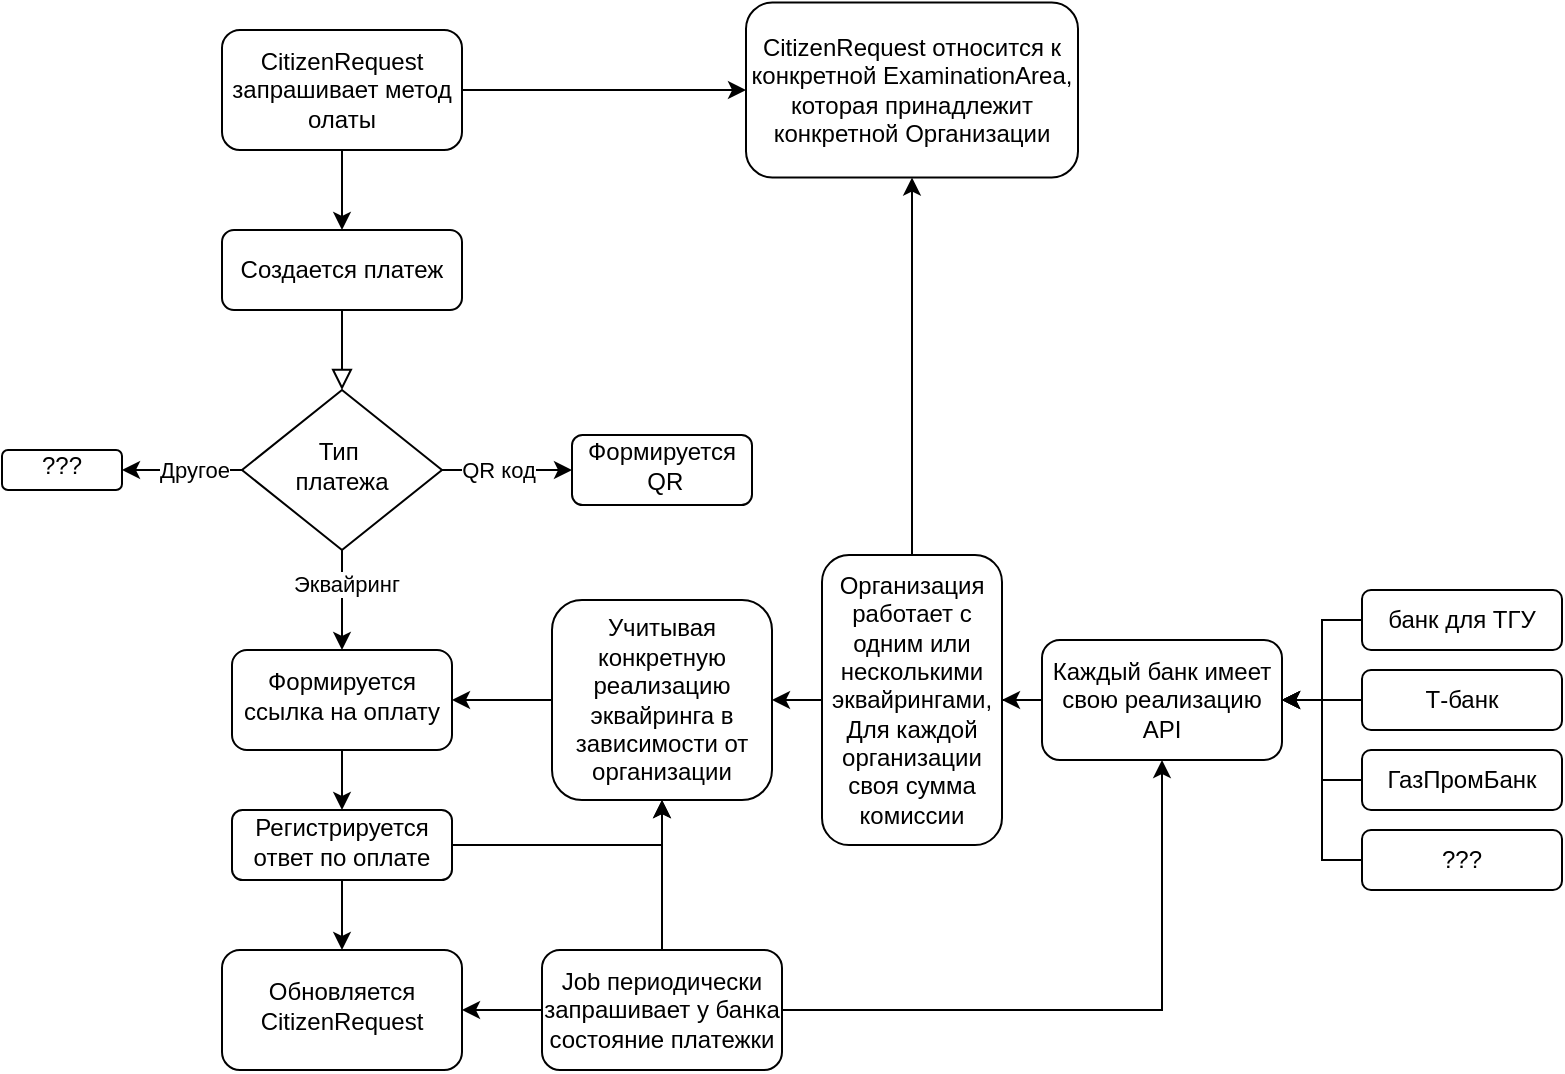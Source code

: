 <mxfile version="24.9.2">
  <diagram id="C5RBs43oDa-KdzZeNtuy" name="Page-1">
    <mxGraphModel dx="1239" dy="1804" grid="1" gridSize="10" guides="1" tooltips="1" connect="1" arrows="1" fold="1" page="1" pageScale="1" pageWidth="827" pageHeight="1169" math="0" shadow="0">
      <root>
        <mxCell id="WIyWlLk6GJQsqaUBKTNV-0" />
        <mxCell id="WIyWlLk6GJQsqaUBKTNV-1" parent="WIyWlLk6GJQsqaUBKTNV-0" />
        <mxCell id="WIyWlLk6GJQsqaUBKTNV-2" value="" style="rounded=0;html=1;jettySize=auto;orthogonalLoop=1;fontSize=11;endArrow=block;endFill=0;endSize=8;strokeWidth=1;shadow=0;labelBackgroundColor=none;edgeStyle=orthogonalEdgeStyle;" parent="WIyWlLk6GJQsqaUBKTNV-1" source="WIyWlLk6GJQsqaUBKTNV-3" target="WIyWlLk6GJQsqaUBKTNV-6" edge="1">
          <mxGeometry relative="1" as="geometry" />
        </mxCell>
        <mxCell id="WIyWlLk6GJQsqaUBKTNV-3" value="Создается платеж" style="rounded=1;whiteSpace=wrap;html=1;fontSize=12;glass=0;strokeWidth=1;shadow=0;" parent="WIyWlLk6GJQsqaUBKTNV-1" vertex="1">
          <mxGeometry x="130" y="100" width="120" height="40" as="geometry" />
        </mxCell>
        <mxCell id="T6HtqVJGuuVrWN2Bbdnl-2" value="" style="edgeStyle=orthogonalEdgeStyle;rounded=0;orthogonalLoop=1;jettySize=auto;html=1;" edge="1" parent="WIyWlLk6GJQsqaUBKTNV-1" source="WIyWlLk6GJQsqaUBKTNV-6" target="T6HtqVJGuuVrWN2Bbdnl-1">
          <mxGeometry relative="1" as="geometry" />
        </mxCell>
        <mxCell id="T6HtqVJGuuVrWN2Bbdnl-3" value="Другое" style="edgeLabel;html=1;align=center;verticalAlign=middle;resizable=0;points=[];" vertex="1" connectable="0" parent="T6HtqVJGuuVrWN2Bbdnl-2">
          <mxGeometry x="0.208" relative="1" as="geometry">
            <mxPoint x="12" as="offset" />
          </mxGeometry>
        </mxCell>
        <mxCell id="T6HtqVJGuuVrWN2Bbdnl-5" value="" style="edgeStyle=orthogonalEdgeStyle;rounded=0;orthogonalLoop=1;jettySize=auto;html=1;" edge="1" parent="WIyWlLk6GJQsqaUBKTNV-1" source="WIyWlLk6GJQsqaUBKTNV-6" target="T6HtqVJGuuVrWN2Bbdnl-4">
          <mxGeometry relative="1" as="geometry" />
        </mxCell>
        <mxCell id="T6HtqVJGuuVrWN2Bbdnl-6" value="QR код" style="edgeLabel;html=1;align=center;verticalAlign=middle;resizable=0;points=[];" vertex="1" connectable="0" parent="T6HtqVJGuuVrWN2Bbdnl-5">
          <mxGeometry x="-0.351" relative="1" as="geometry">
            <mxPoint x="7" as="offset" />
          </mxGeometry>
        </mxCell>
        <mxCell id="T6HtqVJGuuVrWN2Bbdnl-8" value="" style="edgeStyle=orthogonalEdgeStyle;rounded=0;orthogonalLoop=1;jettySize=auto;html=1;" edge="1" parent="WIyWlLk6GJQsqaUBKTNV-1" source="WIyWlLk6GJQsqaUBKTNV-6" target="T6HtqVJGuuVrWN2Bbdnl-7">
          <mxGeometry relative="1" as="geometry" />
        </mxCell>
        <mxCell id="T6HtqVJGuuVrWN2Bbdnl-9" value="Эквайринг" style="edgeLabel;html=1;align=center;verticalAlign=middle;resizable=0;points=[];" vertex="1" connectable="0" parent="T6HtqVJGuuVrWN2Bbdnl-8">
          <mxGeometry x="-0.33" y="2" relative="1" as="geometry">
            <mxPoint as="offset" />
          </mxGeometry>
        </mxCell>
        <mxCell id="WIyWlLk6GJQsqaUBKTNV-6" value="&lt;div&gt;Тип&amp;nbsp;&lt;/div&gt;&lt;div&gt;платежа&lt;/div&gt;" style="rhombus;whiteSpace=wrap;html=1;shadow=0;fontFamily=Helvetica;fontSize=12;align=center;strokeWidth=1;spacing=6;spacingTop=-4;" parent="WIyWlLk6GJQsqaUBKTNV-1" vertex="1">
          <mxGeometry x="140" y="180" width="100" height="80" as="geometry" />
        </mxCell>
        <mxCell id="T6HtqVJGuuVrWN2Bbdnl-1" value="&lt;div&gt;???&lt;/div&gt;" style="rounded=1;whiteSpace=wrap;html=1;shadow=0;strokeWidth=1;spacing=6;spacingTop=-4;" vertex="1" parent="WIyWlLk6GJQsqaUBKTNV-1">
          <mxGeometry x="20" y="210" width="60" height="20" as="geometry" />
        </mxCell>
        <mxCell id="T6HtqVJGuuVrWN2Bbdnl-4" value="&lt;div&gt;Формируется&lt;/div&gt;&lt;div&gt;&amp;nbsp;QR&lt;/div&gt;" style="rounded=1;whiteSpace=wrap;html=1;shadow=0;strokeWidth=1;spacing=6;spacingTop=-4;" vertex="1" parent="WIyWlLk6GJQsqaUBKTNV-1">
          <mxGeometry x="305" y="202.5" width="90" height="35" as="geometry" />
        </mxCell>
        <mxCell id="T6HtqVJGuuVrWN2Bbdnl-11" value="" style="edgeStyle=orthogonalEdgeStyle;rounded=0;orthogonalLoop=1;jettySize=auto;html=1;" edge="1" parent="WIyWlLk6GJQsqaUBKTNV-1" source="T6HtqVJGuuVrWN2Bbdnl-7" target="T6HtqVJGuuVrWN2Bbdnl-10">
          <mxGeometry relative="1" as="geometry" />
        </mxCell>
        <mxCell id="T6HtqVJGuuVrWN2Bbdnl-7" value="Формируется ссылка на оплату" style="rounded=1;whiteSpace=wrap;html=1;shadow=0;strokeWidth=1;spacing=6;spacingTop=-4;" vertex="1" parent="WIyWlLk6GJQsqaUBKTNV-1">
          <mxGeometry x="135" y="310" width="110" height="50" as="geometry" />
        </mxCell>
        <mxCell id="T6HtqVJGuuVrWN2Bbdnl-13" value="" style="edgeStyle=orthogonalEdgeStyle;rounded=0;orthogonalLoop=1;jettySize=auto;html=1;" edge="1" parent="WIyWlLk6GJQsqaUBKTNV-1" source="T6HtqVJGuuVrWN2Bbdnl-10" target="T6HtqVJGuuVrWN2Bbdnl-12">
          <mxGeometry relative="1" as="geometry" />
        </mxCell>
        <mxCell id="T6HtqVJGuuVrWN2Bbdnl-47" style="edgeStyle=orthogonalEdgeStyle;rounded=0;orthogonalLoop=1;jettySize=auto;html=1;entryX=0.5;entryY=1;entryDx=0;entryDy=0;" edge="1" parent="WIyWlLk6GJQsqaUBKTNV-1" source="T6HtqVJGuuVrWN2Bbdnl-10" target="T6HtqVJGuuVrWN2Bbdnl-14">
          <mxGeometry relative="1" as="geometry" />
        </mxCell>
        <mxCell id="T6HtqVJGuuVrWN2Bbdnl-10" value="Регистрируется ответ по оплате" style="whiteSpace=wrap;html=1;rounded=1;shadow=0;strokeWidth=1;spacing=6;spacingTop=-4;" vertex="1" parent="WIyWlLk6GJQsqaUBKTNV-1">
          <mxGeometry x="135" y="390" width="110" height="35" as="geometry" />
        </mxCell>
        <mxCell id="T6HtqVJGuuVrWN2Bbdnl-12" value="&lt;div&gt;Обновляется&lt;/div&gt;&lt;div&gt;CitizenRequest&lt;br&gt;&lt;/div&gt;" style="rounded=1;whiteSpace=wrap;html=1;shadow=0;strokeWidth=1;spacing=6;spacingTop=-4;" vertex="1" parent="WIyWlLk6GJQsqaUBKTNV-1">
          <mxGeometry x="130" y="460" width="120" height="60" as="geometry" />
        </mxCell>
        <mxCell id="T6HtqVJGuuVrWN2Bbdnl-15" value="" style="edgeStyle=orthogonalEdgeStyle;rounded=0;orthogonalLoop=1;jettySize=auto;html=1;" edge="1" parent="WIyWlLk6GJQsqaUBKTNV-1" source="T6HtqVJGuuVrWN2Bbdnl-14" target="T6HtqVJGuuVrWN2Bbdnl-7">
          <mxGeometry relative="1" as="geometry" />
        </mxCell>
        <mxCell id="T6HtqVJGuuVrWN2Bbdnl-14" value="Учитывая конкретную реализацию эквайринга в зависимости от организации" style="rounded=1;whiteSpace=wrap;html=1;" vertex="1" parent="WIyWlLk6GJQsqaUBKTNV-1">
          <mxGeometry x="295" y="285" width="110" height="100" as="geometry" />
        </mxCell>
        <mxCell id="T6HtqVJGuuVrWN2Bbdnl-17" value="" style="edgeStyle=orthogonalEdgeStyle;rounded=0;orthogonalLoop=1;jettySize=auto;html=1;" edge="1" parent="WIyWlLk6GJQsqaUBKTNV-1" source="T6HtqVJGuuVrWN2Bbdnl-16" target="T6HtqVJGuuVrWN2Bbdnl-14">
          <mxGeometry relative="1" as="geometry" />
        </mxCell>
        <mxCell id="T6HtqVJGuuVrWN2Bbdnl-18" value="" style="edgeStyle=orthogonalEdgeStyle;rounded=0;orthogonalLoop=1;jettySize=auto;html=1;" edge="1" parent="WIyWlLk6GJQsqaUBKTNV-1" source="T6HtqVJGuuVrWN2Bbdnl-16" target="T6HtqVJGuuVrWN2Bbdnl-12">
          <mxGeometry relative="1" as="geometry" />
        </mxCell>
        <mxCell id="T6HtqVJGuuVrWN2Bbdnl-46" style="edgeStyle=orthogonalEdgeStyle;rounded=0;orthogonalLoop=1;jettySize=auto;html=1;entryX=0.5;entryY=1;entryDx=0;entryDy=0;" edge="1" parent="WIyWlLk6GJQsqaUBKTNV-1" source="T6HtqVJGuuVrWN2Bbdnl-16" target="T6HtqVJGuuVrWN2Bbdnl-38">
          <mxGeometry relative="1" as="geometry" />
        </mxCell>
        <mxCell id="T6HtqVJGuuVrWN2Bbdnl-16" value="&lt;div&gt;Job периодически&lt;/div&gt;&lt;div&gt;запрашивает у банка состояние платежки&lt;/div&gt;" style="rounded=1;whiteSpace=wrap;html=1;" vertex="1" parent="WIyWlLk6GJQsqaUBKTNV-1">
          <mxGeometry x="290" y="460" width="120" height="60" as="geometry" />
        </mxCell>
        <mxCell id="T6HtqVJGuuVrWN2Bbdnl-21" value="" style="edgeStyle=orthogonalEdgeStyle;rounded=0;orthogonalLoop=1;jettySize=auto;html=1;" edge="1" parent="WIyWlLk6GJQsqaUBKTNV-1" source="T6HtqVJGuuVrWN2Bbdnl-19" target="WIyWlLk6GJQsqaUBKTNV-3">
          <mxGeometry relative="1" as="geometry" />
        </mxCell>
        <mxCell id="T6HtqVJGuuVrWN2Bbdnl-49" value="" style="edgeStyle=orthogonalEdgeStyle;rounded=0;orthogonalLoop=1;jettySize=auto;html=1;" edge="1" parent="WIyWlLk6GJQsqaUBKTNV-1" source="T6HtqVJGuuVrWN2Bbdnl-19" target="T6HtqVJGuuVrWN2Bbdnl-48">
          <mxGeometry relative="1" as="geometry" />
        </mxCell>
        <mxCell id="T6HtqVJGuuVrWN2Bbdnl-19" value="CitizenRequest запрашивает метод олаты" style="rounded=1;whiteSpace=wrap;html=1;" vertex="1" parent="WIyWlLk6GJQsqaUBKTNV-1">
          <mxGeometry x="130" width="120" height="60" as="geometry" />
        </mxCell>
        <mxCell id="T6HtqVJGuuVrWN2Bbdnl-39" style="edgeStyle=orthogonalEdgeStyle;rounded=0;orthogonalLoop=1;jettySize=auto;html=1;" edge="1" parent="WIyWlLk6GJQsqaUBKTNV-1" source="T6HtqVJGuuVrWN2Bbdnl-22" target="T6HtqVJGuuVrWN2Bbdnl-38">
          <mxGeometry relative="1" as="geometry" />
        </mxCell>
        <mxCell id="T6HtqVJGuuVrWN2Bbdnl-22" value="банк для ТГУ" style="rounded=1;whiteSpace=wrap;html=1;" vertex="1" parent="WIyWlLk6GJQsqaUBKTNV-1">
          <mxGeometry x="700" y="280" width="100" height="30" as="geometry" />
        </mxCell>
        <mxCell id="T6HtqVJGuuVrWN2Bbdnl-34" value="" style="edgeStyle=orthogonalEdgeStyle;rounded=0;orthogonalLoop=1;jettySize=auto;html=1;" edge="1" parent="WIyWlLk6GJQsqaUBKTNV-1" source="T6HtqVJGuuVrWN2Bbdnl-33" target="T6HtqVJGuuVrWN2Bbdnl-14">
          <mxGeometry relative="1" as="geometry" />
        </mxCell>
        <mxCell id="T6HtqVJGuuVrWN2Bbdnl-51" style="edgeStyle=orthogonalEdgeStyle;rounded=0;orthogonalLoop=1;jettySize=auto;html=1;" edge="1" parent="WIyWlLk6GJQsqaUBKTNV-1" source="T6HtqVJGuuVrWN2Bbdnl-33" target="T6HtqVJGuuVrWN2Bbdnl-48">
          <mxGeometry relative="1" as="geometry" />
        </mxCell>
        <mxCell id="T6HtqVJGuuVrWN2Bbdnl-33" value="&lt;div&gt;Организация&lt;/div&gt;&lt;div&gt;работает с одним или несколькими эквайрингами, Для каждой организации своя сумма комиссии&lt;br&gt;&lt;/div&gt;" style="rounded=1;whiteSpace=wrap;html=1;" vertex="1" parent="WIyWlLk6GJQsqaUBKTNV-1">
          <mxGeometry x="430" y="262.5" width="90" height="145" as="geometry" />
        </mxCell>
        <mxCell id="T6HtqVJGuuVrWN2Bbdnl-40" value="" style="edgeStyle=orthogonalEdgeStyle;rounded=0;orthogonalLoop=1;jettySize=auto;html=1;" edge="1" parent="WIyWlLk6GJQsqaUBKTNV-1" source="T6HtqVJGuuVrWN2Bbdnl-35" target="T6HtqVJGuuVrWN2Bbdnl-38">
          <mxGeometry relative="1" as="geometry" />
        </mxCell>
        <mxCell id="T6HtqVJGuuVrWN2Bbdnl-35" value="Т-банк" style="rounded=1;whiteSpace=wrap;html=1;" vertex="1" parent="WIyWlLk6GJQsqaUBKTNV-1">
          <mxGeometry x="700" y="320" width="100" height="30" as="geometry" />
        </mxCell>
        <mxCell id="T6HtqVJGuuVrWN2Bbdnl-41" style="edgeStyle=orthogonalEdgeStyle;rounded=0;orthogonalLoop=1;jettySize=auto;html=1;" edge="1" parent="WIyWlLk6GJQsqaUBKTNV-1" source="T6HtqVJGuuVrWN2Bbdnl-36" target="T6HtqVJGuuVrWN2Bbdnl-38">
          <mxGeometry relative="1" as="geometry" />
        </mxCell>
        <mxCell id="T6HtqVJGuuVrWN2Bbdnl-36" value="ГазПромБанк" style="rounded=1;whiteSpace=wrap;html=1;" vertex="1" parent="WIyWlLk6GJQsqaUBKTNV-1">
          <mxGeometry x="700" y="360" width="100" height="30" as="geometry" />
        </mxCell>
        <mxCell id="T6HtqVJGuuVrWN2Bbdnl-44" style="edgeStyle=orthogonalEdgeStyle;rounded=0;orthogonalLoop=1;jettySize=auto;html=1;" edge="1" parent="WIyWlLk6GJQsqaUBKTNV-1" source="T6HtqVJGuuVrWN2Bbdnl-37" target="T6HtqVJGuuVrWN2Bbdnl-38">
          <mxGeometry relative="1" as="geometry">
            <Array as="points">
              <mxPoint x="680" y="415" />
              <mxPoint x="680" y="335" />
            </Array>
          </mxGeometry>
        </mxCell>
        <mxCell id="T6HtqVJGuuVrWN2Bbdnl-37" value="???" style="rounded=1;whiteSpace=wrap;html=1;" vertex="1" parent="WIyWlLk6GJQsqaUBKTNV-1">
          <mxGeometry x="700" y="400" width="100" height="30" as="geometry" />
        </mxCell>
        <mxCell id="T6HtqVJGuuVrWN2Bbdnl-45" value="" style="edgeStyle=orthogonalEdgeStyle;rounded=0;orthogonalLoop=1;jettySize=auto;html=1;" edge="1" parent="WIyWlLk6GJQsqaUBKTNV-1" source="T6HtqVJGuuVrWN2Bbdnl-38" target="T6HtqVJGuuVrWN2Bbdnl-33">
          <mxGeometry relative="1" as="geometry" />
        </mxCell>
        <mxCell id="T6HtqVJGuuVrWN2Bbdnl-38" value="Каждый банк имеет свою реализацию API" style="rounded=1;whiteSpace=wrap;html=1;" vertex="1" parent="WIyWlLk6GJQsqaUBKTNV-1">
          <mxGeometry x="540" y="305" width="120" height="60" as="geometry" />
        </mxCell>
        <mxCell id="T6HtqVJGuuVrWN2Bbdnl-48" value="CitizenRequest относится к конкретной ExaminationArea, которая принадлежит конкретной Организации" style="whiteSpace=wrap;html=1;rounded=1;" vertex="1" parent="WIyWlLk6GJQsqaUBKTNV-1">
          <mxGeometry x="392" y="-13.75" width="166" height="87.5" as="geometry" />
        </mxCell>
      </root>
    </mxGraphModel>
  </diagram>
</mxfile>
